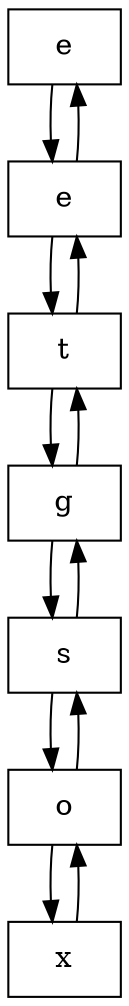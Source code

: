 digraph G{
node0[shape = record,label = "e"];
node1[shape = record,label = "e"];
node2[shape = record,label = "t"];
node3[shape = record,label = "g"];
node4[shape = record,label = "s"];
node5[shape = record,label = "o"];
node6[shape = record,label = "x"];
node0->node1->node2->node3->node4->node5->node6;node6->node5->node4->node3->node2->node1->node0;}